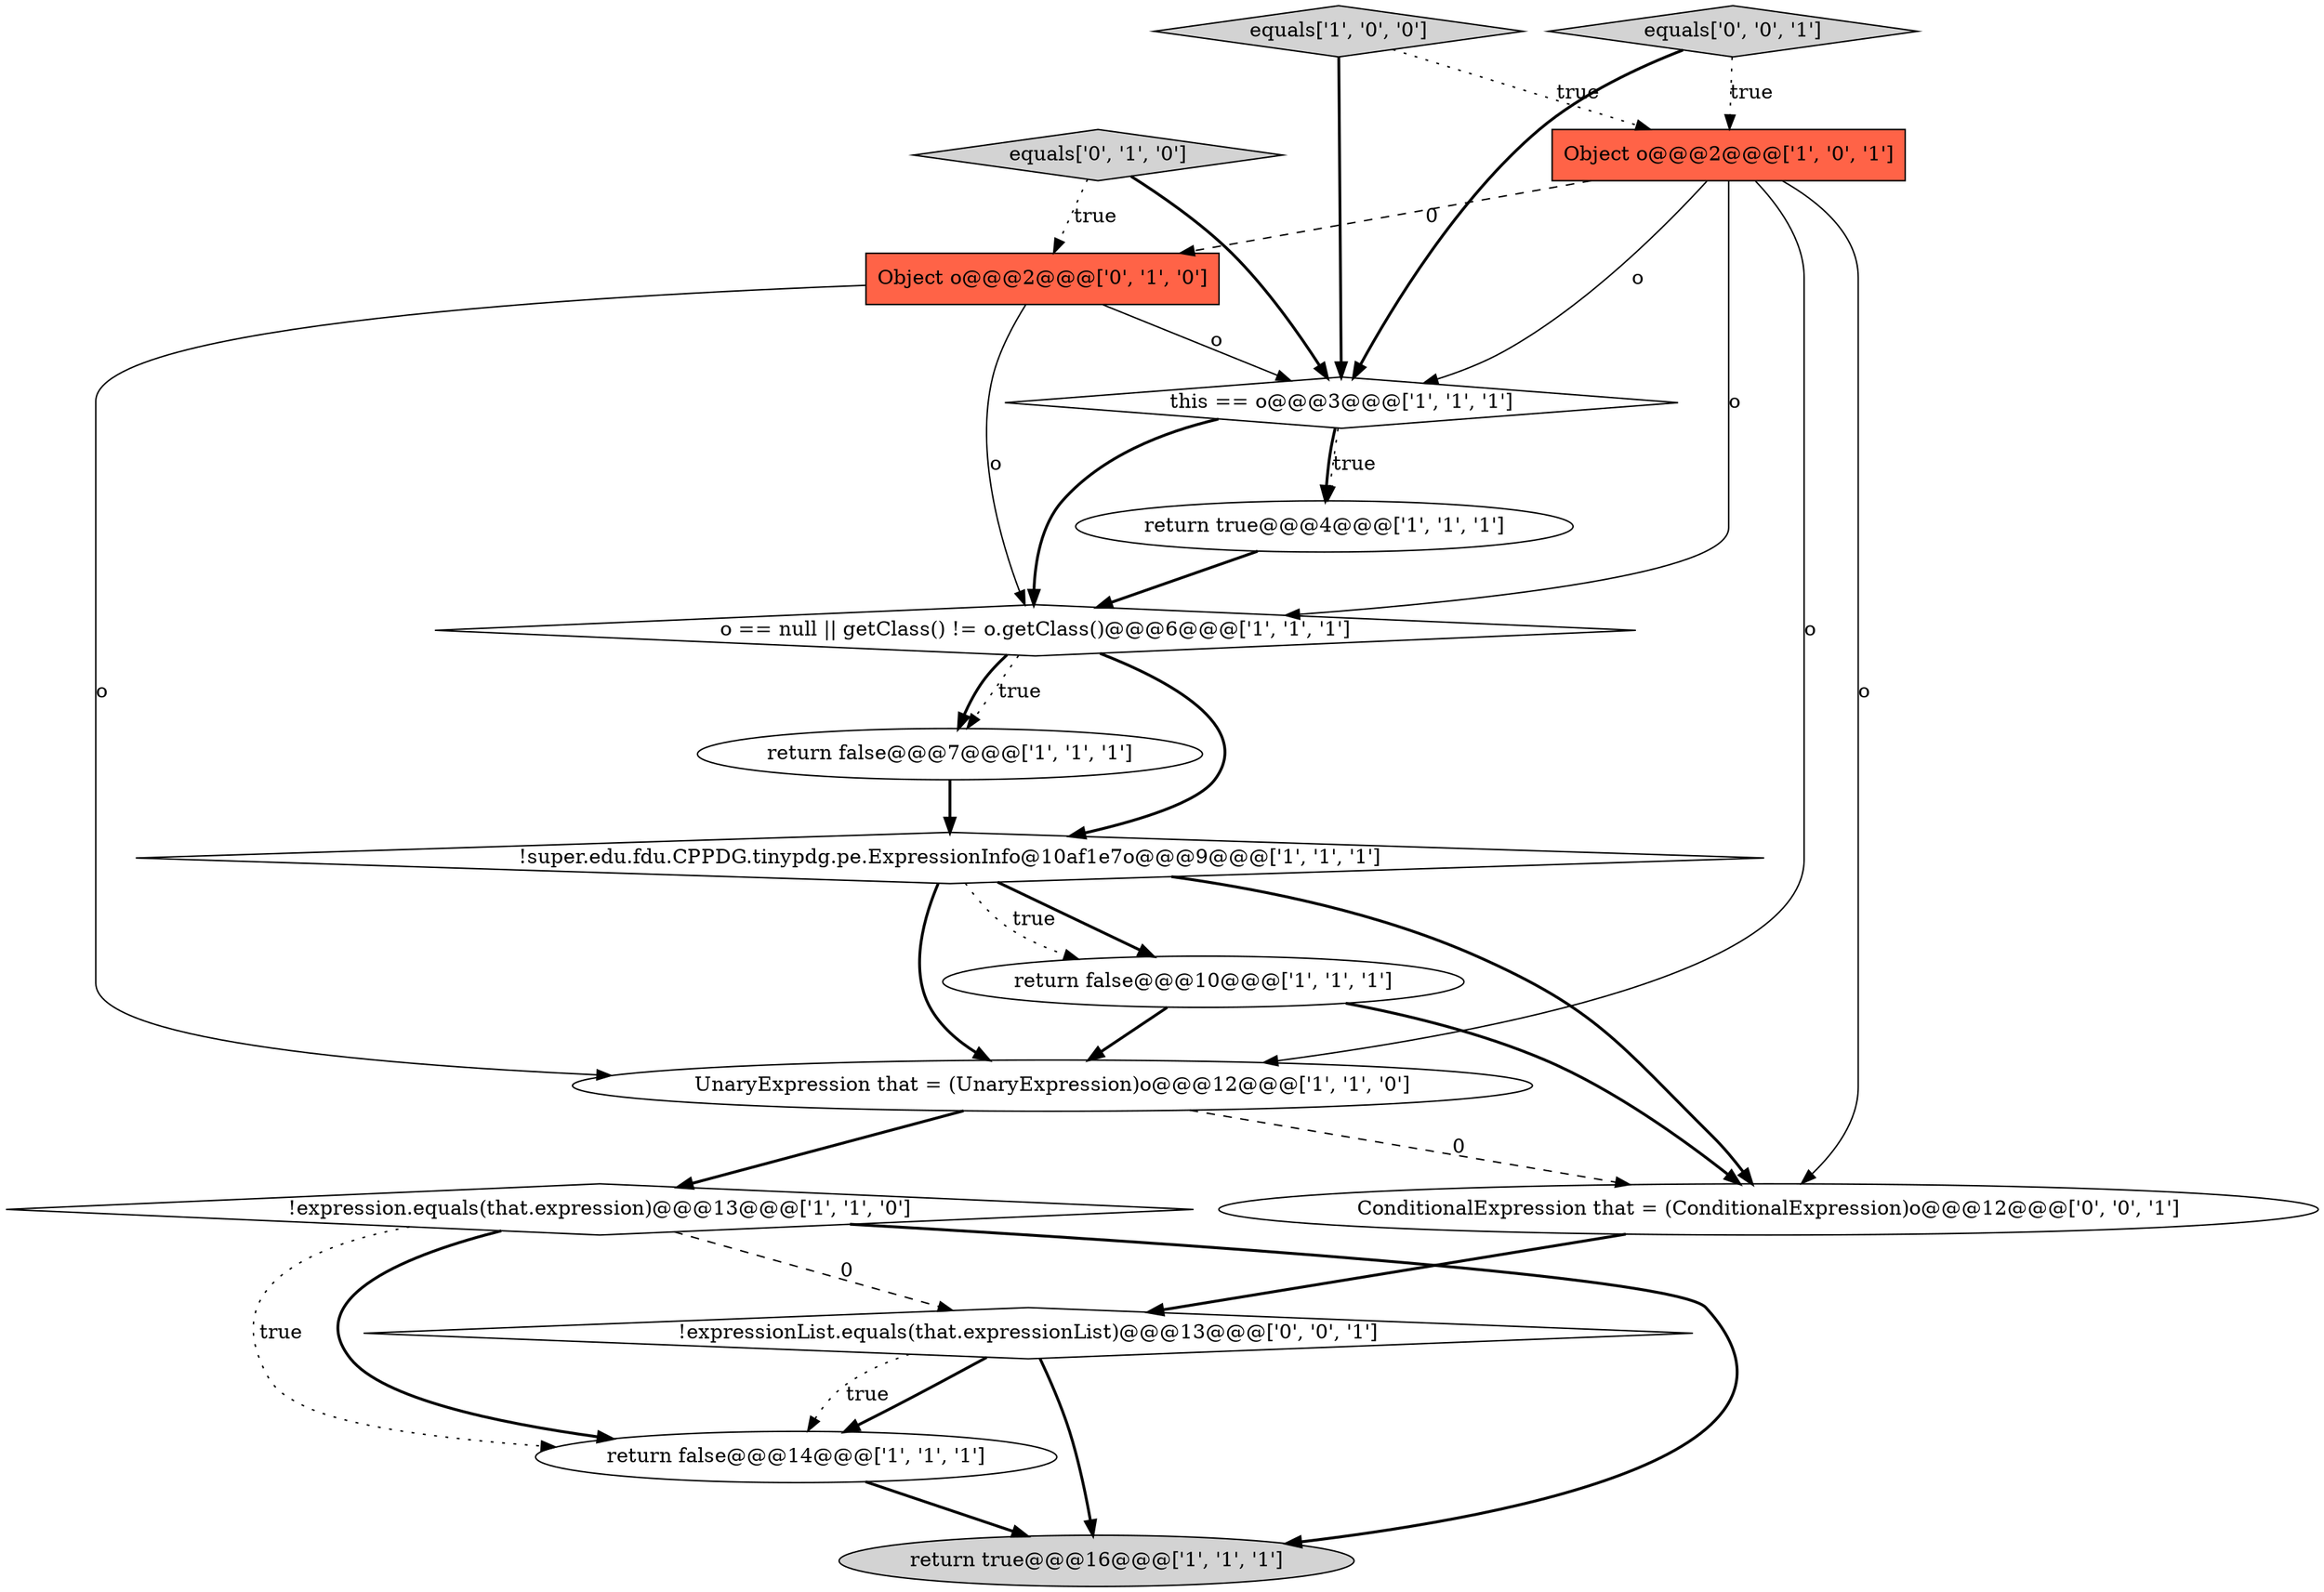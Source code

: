 digraph {
3 [style = filled, label = "this == o@@@3@@@['1', '1', '1']", fillcolor = white, shape = diamond image = "AAA0AAABBB1BBB"];
6 [style = filled, label = "!super.edu.fdu.CPPDG.tinypdg.pe.ExpressionInfo@10af1e7o@@@9@@@['1', '1', '1']", fillcolor = white, shape = diamond image = "AAA0AAABBB1BBB"];
8 [style = filled, label = "equals['1', '0', '0']", fillcolor = lightgray, shape = diamond image = "AAA0AAABBB1BBB"];
11 [style = filled, label = "return false@@@10@@@['1', '1', '1']", fillcolor = white, shape = ellipse image = "AAA0AAABBB1BBB"];
14 [style = filled, label = "ConditionalExpression that = (ConditionalExpression)o@@@12@@@['0', '0', '1']", fillcolor = white, shape = ellipse image = "AAA0AAABBB3BBB"];
7 [style = filled, label = "!expression.equals(that.expression)@@@13@@@['1', '1', '0']", fillcolor = white, shape = diamond image = "AAA0AAABBB1BBB"];
1 [style = filled, label = "return true@@@4@@@['1', '1', '1']", fillcolor = white, shape = ellipse image = "AAA0AAABBB1BBB"];
5 [style = filled, label = "return false@@@7@@@['1', '1', '1']", fillcolor = white, shape = ellipse image = "AAA0AAABBB1BBB"];
9 [style = filled, label = "Object o@@@2@@@['1', '0', '1']", fillcolor = tomato, shape = box image = "AAA0AAABBB1BBB"];
4 [style = filled, label = "UnaryExpression that = (UnaryExpression)o@@@12@@@['1', '1', '0']", fillcolor = white, shape = ellipse image = "AAA0AAABBB1BBB"];
10 [style = filled, label = "return false@@@14@@@['1', '1', '1']", fillcolor = white, shape = ellipse image = "AAA0AAABBB1BBB"];
12 [style = filled, label = "Object o@@@2@@@['0', '1', '0']", fillcolor = tomato, shape = box image = "AAA1AAABBB2BBB"];
15 [style = filled, label = "equals['0', '0', '1']", fillcolor = lightgray, shape = diamond image = "AAA0AAABBB3BBB"];
16 [style = filled, label = "!expressionList.equals(that.expressionList)@@@13@@@['0', '0', '1']", fillcolor = white, shape = diamond image = "AAA0AAABBB3BBB"];
0 [style = filled, label = "o == null || getClass() != o.getClass()@@@6@@@['1', '1', '1']", fillcolor = white, shape = diamond image = "AAA0AAABBB1BBB"];
2 [style = filled, label = "return true@@@16@@@['1', '1', '1']", fillcolor = lightgray, shape = ellipse image = "AAA0AAABBB1BBB"];
13 [style = filled, label = "equals['0', '1', '0']", fillcolor = lightgray, shape = diamond image = "AAA0AAABBB2BBB"];
12->3 [style = solid, label="o"];
14->16 [style = bold, label=""];
0->5 [style = dotted, label="true"];
7->10 [style = dotted, label="true"];
3->1 [style = bold, label=""];
13->12 [style = dotted, label="true"];
11->14 [style = bold, label=""];
0->6 [style = bold, label=""];
7->10 [style = bold, label=""];
16->10 [style = bold, label=""];
7->16 [style = dashed, label="0"];
9->4 [style = solid, label="o"];
11->4 [style = bold, label=""];
8->3 [style = bold, label=""];
1->0 [style = bold, label=""];
16->2 [style = bold, label=""];
15->3 [style = bold, label=""];
12->4 [style = solid, label="o"];
16->10 [style = dotted, label="true"];
4->7 [style = bold, label=""];
3->0 [style = bold, label=""];
15->9 [style = dotted, label="true"];
9->3 [style = solid, label="o"];
6->14 [style = bold, label=""];
9->0 [style = solid, label="o"];
6->4 [style = bold, label=""];
5->6 [style = bold, label=""];
13->3 [style = bold, label=""];
12->0 [style = solid, label="o"];
7->2 [style = bold, label=""];
6->11 [style = bold, label=""];
10->2 [style = bold, label=""];
4->14 [style = dashed, label="0"];
9->12 [style = dashed, label="0"];
8->9 [style = dotted, label="true"];
6->11 [style = dotted, label="true"];
9->14 [style = solid, label="o"];
3->1 [style = dotted, label="true"];
0->5 [style = bold, label=""];
}
